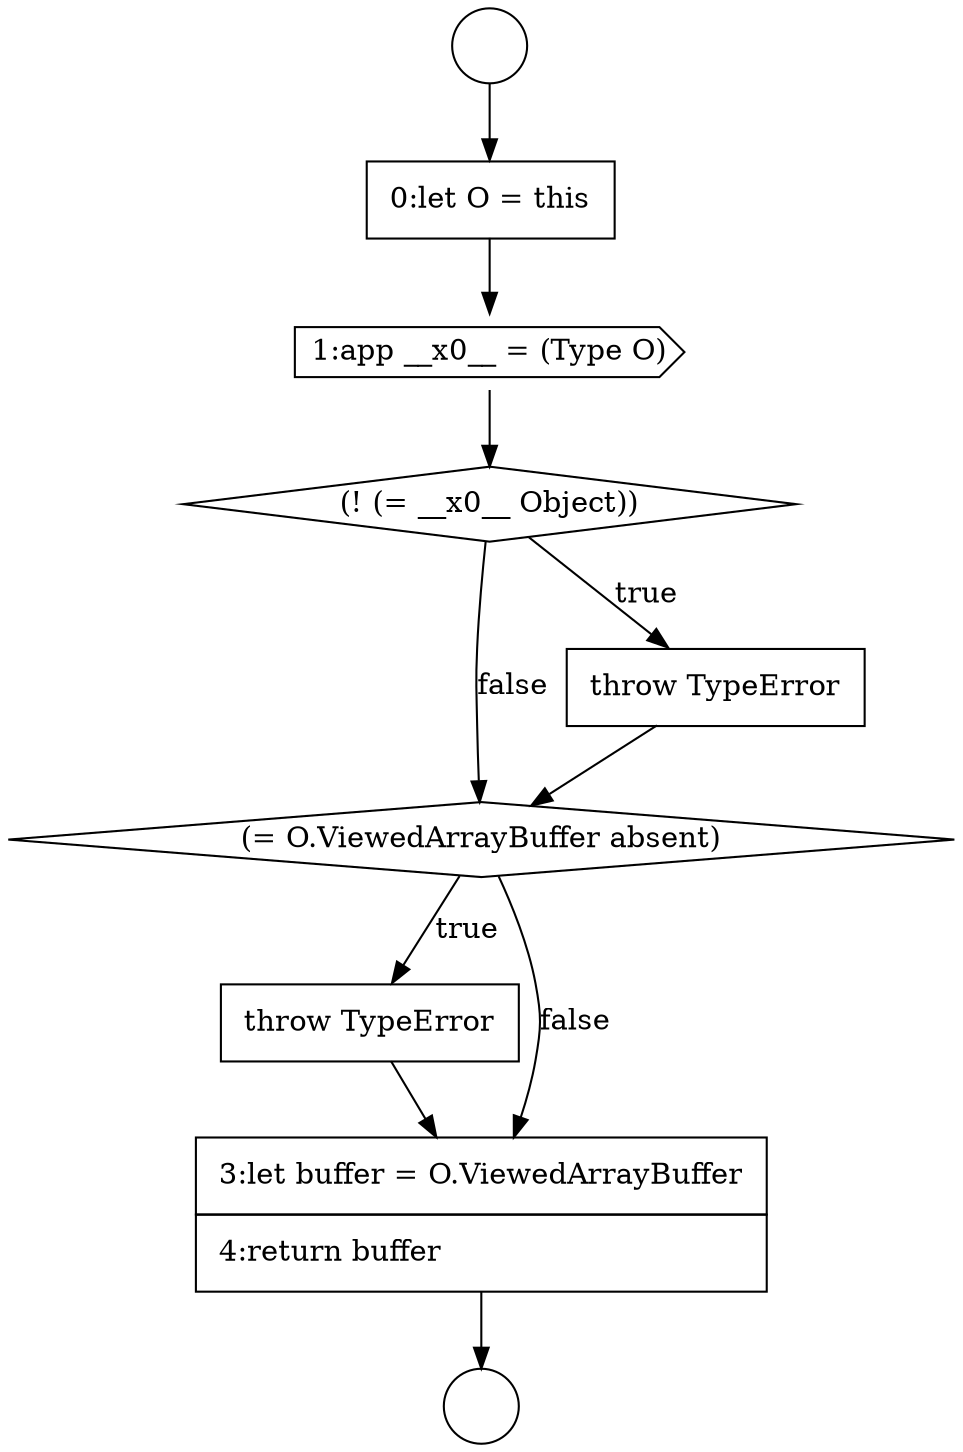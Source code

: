 digraph {
  node15426 [shape=diamond, label=<<font color="black">(= O.ViewedArrayBuffer absent)</font>> color="black" fillcolor="white" style=filled]
  node15424 [shape=diamond, label=<<font color="black">(! (= __x0__ Object))</font>> color="black" fillcolor="white" style=filled]
  node15422 [shape=none, margin=0, label=<<font color="black">
    <table border="0" cellborder="1" cellspacing="0" cellpadding="10">
      <tr><td align="left">0:let O = this</td></tr>
    </table>
  </font>> color="black" fillcolor="white" style=filled]
  node15421 [shape=circle label=" " color="black" fillcolor="white" style=filled]
  node15427 [shape=none, margin=0, label=<<font color="black">
    <table border="0" cellborder="1" cellspacing="0" cellpadding="10">
      <tr><td align="left">throw TypeError</td></tr>
    </table>
  </font>> color="black" fillcolor="white" style=filled]
  node15423 [shape=cds, label=<<font color="black">1:app __x0__ = (Type O)</font>> color="black" fillcolor="white" style=filled]
  node15428 [shape=none, margin=0, label=<<font color="black">
    <table border="0" cellborder="1" cellspacing="0" cellpadding="10">
      <tr><td align="left">3:let buffer = O.ViewedArrayBuffer</td></tr>
      <tr><td align="left">4:return buffer</td></tr>
    </table>
  </font>> color="black" fillcolor="white" style=filled]
  node15420 [shape=circle label=" " color="black" fillcolor="white" style=filled]
  node15425 [shape=none, margin=0, label=<<font color="black">
    <table border="0" cellborder="1" cellspacing="0" cellpadding="10">
      <tr><td align="left">throw TypeError</td></tr>
    </table>
  </font>> color="black" fillcolor="white" style=filled]
  node15428 -> node15421 [ color="black"]
  node15420 -> node15422 [ color="black"]
  node15423 -> node15424 [ color="black"]
  node15426 -> node15427 [label=<<font color="black">true</font>> color="black"]
  node15426 -> node15428 [label=<<font color="black">false</font>> color="black"]
  node15425 -> node15426 [ color="black"]
  node15427 -> node15428 [ color="black"]
  node15424 -> node15425 [label=<<font color="black">true</font>> color="black"]
  node15424 -> node15426 [label=<<font color="black">false</font>> color="black"]
  node15422 -> node15423 [ color="black"]
}
